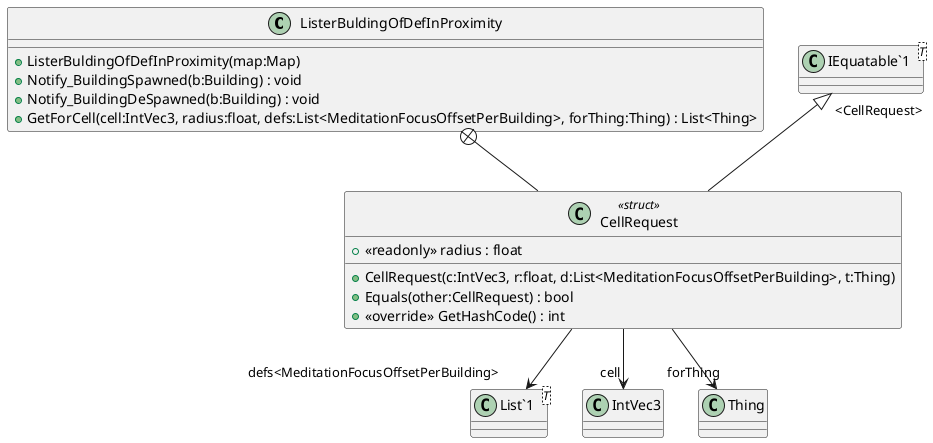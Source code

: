 @startuml
class ListerBuldingOfDefInProximity {
    + ListerBuldingOfDefInProximity(map:Map)
    + Notify_BuildingSpawned(b:Building) : void
    + Notify_BuildingDeSpawned(b:Building) : void
    + GetForCell(cell:IntVec3, radius:float, defs:List<MeditationFocusOffsetPerBuilding>, forThing:Thing) : List<Thing>
}
class CellRequest <<struct>> {
    + <<readonly>> radius : float
    + CellRequest(c:IntVec3, r:float, d:List<MeditationFocusOffsetPerBuilding>, t:Thing)
    + Equals(other:CellRequest) : bool
    + <<override>> GetHashCode() : int
}
class "IEquatable`1"<T> {
}
class "List`1"<T> {
}
ListerBuldingOfDefInProximity +-- CellRequest
"IEquatable`1" "<CellRequest>" <|-- CellRequest
CellRequest --> "cell" IntVec3
CellRequest --> "forThing" Thing
CellRequest --> "defs<MeditationFocusOffsetPerBuilding>" "List`1"
@enduml
